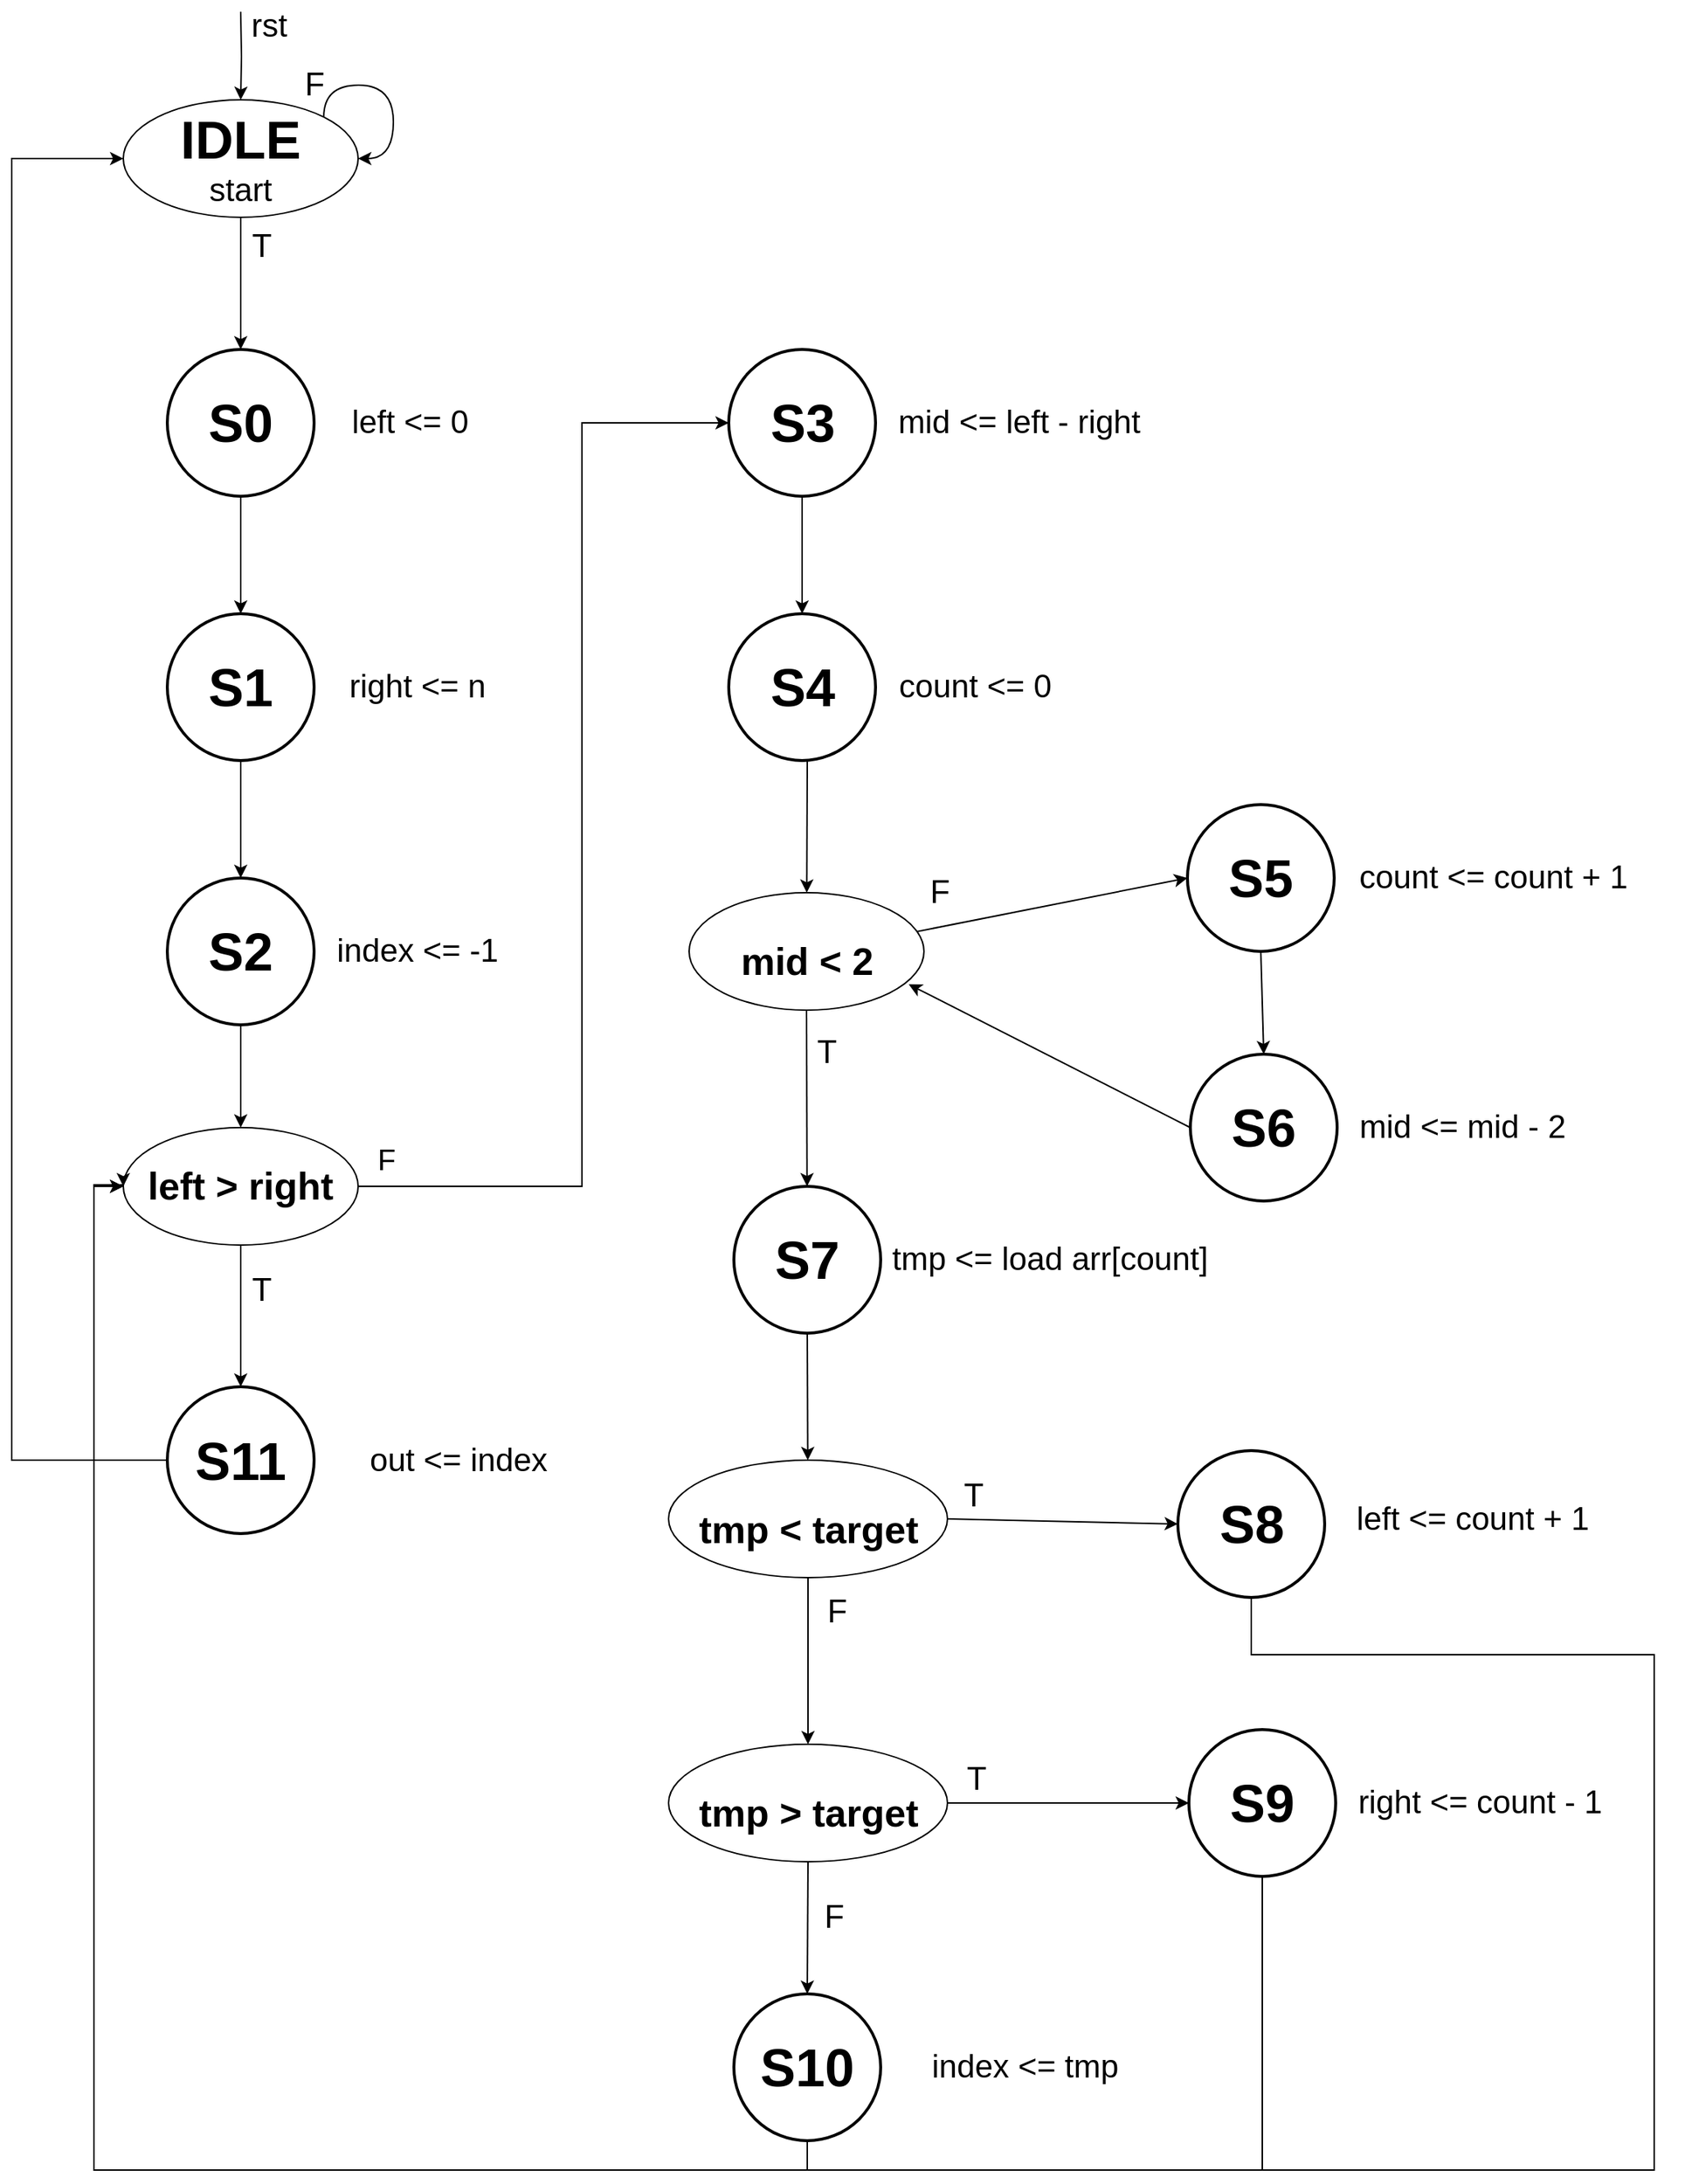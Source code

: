 <mxfile version="12.3.8" type="device" pages="1"><diagram id="GCdvaXbjoqi-GFiYle7y" name="Page-1"><mxGraphModel dx="2026" dy="1034" grid="1" gridSize="10" guides="1" tooltips="1" connect="1" arrows="1" fold="1" page="1" pageScale="1" pageWidth="1169" pageHeight="1654" math="0" shadow="0"><root><mxCell id="0"/><mxCell id="1" parent="0"/><mxCell id="oN4bV13PbbDGv8MeVfN5-23" value="" style="group" parent="1" vertex="1" connectable="0"><mxGeometry x="136" y="240" width="215" height="100" as="geometry"/></mxCell><mxCell id="oN4bV13PbbDGv8MeVfN5-1" value="&lt;font style=&quot;font-size: 36px&quot;&gt;&lt;b&gt;S0&lt;/b&gt;&lt;/font&gt;" style="strokeWidth=2;html=1;shape=mxgraph.flowchart.start_2;whiteSpace=wrap;" parent="oN4bV13PbbDGv8MeVfN5-23" vertex="1"><mxGeometry width="100" height="100" as="geometry"/></mxCell><mxCell id="oN4bV13PbbDGv8MeVfN5-7" value="&lt;font style=&quot;font-size: 22px&quot;&gt;left &amp;lt;= 0&lt;/font&gt;" style="text;html=1;align=center;verticalAlign=middle;resizable=0;points=[];;autosize=1;" parent="oN4bV13PbbDGv8MeVfN5-23" vertex="1"><mxGeometry x="115" y="40" width="100" height="20" as="geometry"/></mxCell><mxCell id="oN4bV13PbbDGv8MeVfN5-24" value="" style="group" parent="1" vertex="1" connectable="0"><mxGeometry x="136" y="420" width="225" height="100" as="geometry"/></mxCell><mxCell id="oN4bV13PbbDGv8MeVfN5-21" value="&lt;font style=&quot;font-size: 22px&quot;&gt;right &amp;lt;= n&lt;br&gt;&lt;/font&gt;" style="text;html=1;align=center;verticalAlign=middle;resizable=0;points=[];;autosize=1;" parent="oN4bV13PbbDGv8MeVfN5-24" vertex="1"><mxGeometry x="115" y="40" width="110" height="20" as="geometry"/></mxCell><mxCell id="oN4bV13PbbDGv8MeVfN5-22" value="" style="group" parent="oN4bV13PbbDGv8MeVfN5-24" vertex="1" connectable="0"><mxGeometry width="100" height="100" as="geometry"/></mxCell><mxCell id="oN4bV13PbbDGv8MeVfN5-9" value="&lt;font style=&quot;font-size: 36px&quot;&gt;&lt;b&gt;S1&lt;/b&gt;&lt;/font&gt;" style="strokeWidth=2;html=1;shape=mxgraph.flowchart.start_2;whiteSpace=wrap;" parent="oN4bV13PbbDGv8MeVfN5-22" vertex="1"><mxGeometry width="100" height="100" as="geometry"/></mxCell><mxCell id="oN4bV13PbbDGv8MeVfN5-25" style="edgeStyle=orthogonalEdgeStyle;rounded=0;orthogonalLoop=1;jettySize=auto;html=1;exitX=0.5;exitY=1;exitDx=0;exitDy=0;exitPerimeter=0;entryX=0.5;entryY=0;entryDx=0;entryDy=0;entryPerimeter=0;" parent="1" source="oN4bV13PbbDGv8MeVfN5-1" target="oN4bV13PbbDGv8MeVfN5-9" edge="1"><mxGeometry relative="1" as="geometry"/></mxCell><mxCell id="oN4bV13PbbDGv8MeVfN5-26" value="" style="group" parent="1" vertex="1" connectable="0"><mxGeometry x="136" y="600" width="235" height="100" as="geometry"/></mxCell><mxCell id="oN4bV13PbbDGv8MeVfN5-27" value="&lt;font style=&quot;font-size: 22px&quot;&gt;&lt;font style=&quot;font-size: 22px&quot;&gt;index &amp;lt;= -1&lt;/font&gt;&lt;br&gt;&lt;/font&gt;" style="text;html=1;align=center;verticalAlign=middle;resizable=0;points=[];;autosize=1;" parent="oN4bV13PbbDGv8MeVfN5-26" vertex="1"><mxGeometry x="105" y="40" width="130" height="20" as="geometry"/></mxCell><mxCell id="oN4bV13PbbDGv8MeVfN5-28" value="" style="group" parent="oN4bV13PbbDGv8MeVfN5-26" vertex="1" connectable="0"><mxGeometry width="100" height="100" as="geometry"/></mxCell><mxCell id="oN4bV13PbbDGv8MeVfN5-29" value="&lt;font style=&quot;font-size: 36px&quot;&gt;&lt;b&gt;S2&lt;/b&gt;&lt;/font&gt;" style="strokeWidth=2;html=1;shape=mxgraph.flowchart.start_2;whiteSpace=wrap;" parent="oN4bV13PbbDGv8MeVfN5-28" vertex="1"><mxGeometry width="100" height="100" as="geometry"/></mxCell><mxCell id="oN4bV13PbbDGv8MeVfN5-30" style="edgeStyle=orthogonalEdgeStyle;rounded=0;orthogonalLoop=1;jettySize=auto;html=1;exitX=0.5;exitY=1;exitDx=0;exitDy=0;exitPerimeter=0;" parent="1" source="oN4bV13PbbDGv8MeVfN5-9" target="oN4bV13PbbDGv8MeVfN5-29" edge="1"><mxGeometry relative="1" as="geometry"/></mxCell><mxCell id="oN4bV13PbbDGv8MeVfN5-41" style="edgeStyle=orthogonalEdgeStyle;rounded=0;orthogonalLoop=1;jettySize=auto;html=1;entryX=0;entryY=0.5;entryDx=0;entryDy=0;entryPerimeter=0;" parent="1" source="oN4bV13PbbDGv8MeVfN5-35" target="oN4bV13PbbDGv8MeVfN5-40" edge="1"><mxGeometry relative="1" as="geometry"><Array as="points"><mxPoint x="418.5" y="810"/><mxPoint x="418.5" y="290"/></Array></mxGeometry></mxCell><mxCell id="oN4bV13PbbDGv8MeVfN5-43" value="&lt;font style=&quot;font-size: 20px&quot;&gt;F&lt;/font&gt;" style="text;html=1;align=center;verticalAlign=middle;resizable=0;points=[];;labelBackgroundColor=#ffffff;" parent="oN4bV13PbbDGv8MeVfN5-41" vertex="1" connectable="0"><mxGeometry x="-0.917" y="2" relative="1" as="geometry"><mxPoint x="-13.5" y="-17.5" as="offset"/></mxGeometry></mxCell><mxCell id="oN4bV13PbbDGv8MeVfN5-125" value="&lt;font style=&quot;font-size: 22px&quot;&gt;T&lt;/font&gt;" style="edgeStyle=orthogonalEdgeStyle;rounded=0;orthogonalLoop=1;jettySize=auto;html=1;exitX=0.5;exitY=1;exitDx=0;exitDy=0;" parent="1" source="oN4bV13PbbDGv8MeVfN5-35" target="oN4bV13PbbDGv8MeVfN5-124" edge="1"><mxGeometry x="0.002" y="23" relative="1" as="geometry"><mxPoint x="-9" y="-18" as="offset"/></mxGeometry></mxCell><mxCell id="oN4bV13PbbDGv8MeVfN5-35" value="&lt;font style=&quot;font-size: 26px&quot;&gt;&lt;b&gt;left &amp;gt; right&lt;/b&gt;&lt;/font&gt;" style="ellipse;whiteSpace=wrap;html=1;" parent="1" vertex="1"><mxGeometry x="106" y="770" width="160" height="80" as="geometry"/></mxCell><mxCell id="oN4bV13PbbDGv8MeVfN5-36" style="edgeStyle=orthogonalEdgeStyle;rounded=0;orthogonalLoop=1;jettySize=auto;html=1;exitX=0.5;exitY=1;exitDx=0;exitDy=0;exitPerimeter=0;entryX=0.5;entryY=0;entryDx=0;entryDy=0;" parent="1" source="oN4bV13PbbDGv8MeVfN5-29" target="oN4bV13PbbDGv8MeVfN5-35" edge="1"><mxGeometry relative="1" as="geometry"/></mxCell><mxCell id="oN4bV13PbbDGv8MeVfN5-37" value="" style="group" parent="1" vertex="1" connectable="0"><mxGeometry x="518.5" y="240" width="287.5" height="100" as="geometry"/></mxCell><mxCell id="oN4bV13PbbDGv8MeVfN5-38" value="&lt;font style=&quot;font-size: 22px&quot;&gt;mid &amp;lt;= left - right&lt;/font&gt;" style="text;html=1;align=center;verticalAlign=middle;resizable=0;points=[];;autosize=1;" parent="oN4bV13PbbDGv8MeVfN5-37" vertex="1"><mxGeometry x="107.5" y="40" width="180" height="20" as="geometry"/></mxCell><mxCell id="oN4bV13PbbDGv8MeVfN5-39" value="" style="group" parent="oN4bV13PbbDGv8MeVfN5-37" vertex="1" connectable="0"><mxGeometry width="100" height="100" as="geometry"/></mxCell><mxCell id="oN4bV13PbbDGv8MeVfN5-40" value="&lt;font style=&quot;font-size: 36px&quot;&gt;&lt;b&gt;S3&lt;/b&gt;&lt;/font&gt;" style="strokeWidth=2;html=1;shape=mxgraph.flowchart.start_2;whiteSpace=wrap;" parent="oN4bV13PbbDGv8MeVfN5-39" vertex="1"><mxGeometry width="100" height="100" as="geometry"/></mxCell><mxCell id="oN4bV13PbbDGv8MeVfN5-55" style="edgeStyle=none;rounded=0;orthogonalLoop=1;jettySize=auto;html=1;exitX=0.962;exitY=0.334;exitDx=0;exitDy=0;entryX=0;entryY=0.5;entryDx=0;entryDy=0;entryPerimeter=0;exitPerimeter=0;" parent="1" source="oN4bV13PbbDGv8MeVfN5-44" target="oN4bV13PbbDGv8MeVfN5-54" edge="1"><mxGeometry relative="1" as="geometry"/></mxCell><mxCell id="oN4bV13PbbDGv8MeVfN5-143" value="&lt;font style=&quot;font-size: 22px&quot;&gt;F&lt;/font&gt;" style="text;html=1;align=center;verticalAlign=middle;resizable=0;points=[];;labelBackgroundColor=#ffffff;" parent="oN4bV13PbbDGv8MeVfN5-55" vertex="1" connectable="0"><mxGeometry x="-0.766" y="2" relative="1" as="geometry"><mxPoint x="-4.5" y="-20.5" as="offset"/></mxGeometry></mxCell><mxCell id="oN4bV13PbbDGv8MeVfN5-70" style="edgeStyle=none;rounded=0;orthogonalLoop=1;jettySize=auto;html=1;exitX=0.5;exitY=1;exitDx=0;exitDy=0;" parent="1" source="oN4bV13PbbDGv8MeVfN5-44" target="oN4bV13PbbDGv8MeVfN5-69" edge="1"><mxGeometry relative="1" as="geometry"/></mxCell><mxCell id="oN4bV13PbbDGv8MeVfN5-144" value="&lt;font style=&quot;font-size: 22px&quot;&gt;T&lt;/font&gt;" style="text;html=1;align=center;verticalAlign=middle;resizable=0;points=[];;labelBackgroundColor=#ffffff;" parent="oN4bV13PbbDGv8MeVfN5-70" vertex="1" connectable="0"><mxGeometry x="-0.64" relative="1" as="geometry"><mxPoint x="13" y="7" as="offset"/></mxGeometry></mxCell><mxCell id="oN4bV13PbbDGv8MeVfN5-44" value="&lt;br&gt;&lt;font style=&quot;font-size: 26px&quot;&gt;&lt;b&gt;mid &amp;lt; 2&lt;/b&gt;&lt;/font&gt;" style="ellipse;whiteSpace=wrap;html=1;" parent="1" vertex="1"><mxGeometry x="491.5" y="610" width="160" height="80" as="geometry"/></mxCell><mxCell id="oN4bV13PbbDGv8MeVfN5-45" value="" style="group" parent="1" vertex="1" connectable="0"><mxGeometry x="518.5" y="420" width="251" height="100" as="geometry"/></mxCell><mxCell id="oN4bV13PbbDGv8MeVfN5-46" value="&lt;font style=&quot;font-size: 22px&quot;&gt;count &amp;lt;= 0&lt;/font&gt;" style="text;html=1;align=center;verticalAlign=middle;resizable=0;points=[];;autosize=1;" parent="oN4bV13PbbDGv8MeVfN5-45" vertex="1"><mxGeometry x="107" y="40" width="120" height="20" as="geometry"/></mxCell><mxCell id="oN4bV13PbbDGv8MeVfN5-47" value="" style="group" parent="oN4bV13PbbDGv8MeVfN5-45" vertex="1" connectable="0"><mxGeometry width="100" height="100" as="geometry"/></mxCell><mxCell id="oN4bV13PbbDGv8MeVfN5-48" value="&lt;font style=&quot;font-size: 36px&quot;&gt;&lt;b&gt;S4&lt;/b&gt;&lt;/font&gt;" style="strokeWidth=2;html=1;shape=mxgraph.flowchart.start_2;whiteSpace=wrap;" parent="oN4bV13PbbDGv8MeVfN5-47" vertex="1"><mxGeometry width="100" height="100" as="geometry"/></mxCell><mxCell id="oN4bV13PbbDGv8MeVfN5-49" style="edgeStyle=orthogonalEdgeStyle;rounded=0;orthogonalLoop=1;jettySize=auto;html=1;exitX=0.5;exitY=1;exitDx=0;exitDy=0;exitPerimeter=0;entryX=0.5;entryY=0;entryDx=0;entryDy=0;entryPerimeter=0;" parent="1" source="oN4bV13PbbDGv8MeVfN5-40" target="oN4bV13PbbDGv8MeVfN5-48" edge="1"><mxGeometry relative="1" as="geometry"/></mxCell><mxCell id="oN4bV13PbbDGv8MeVfN5-50" style="rounded=0;orthogonalLoop=1;jettySize=auto;html=1;" parent="1" target="oN4bV13PbbDGv8MeVfN5-44" edge="1"><mxGeometry relative="1" as="geometry"><mxPoint x="572" y="520" as="sourcePoint"/></mxGeometry></mxCell><mxCell id="oN4bV13PbbDGv8MeVfN5-56" value="" style="group" parent="1" vertex="1" connectable="0"><mxGeometry x="878" y="720" width="291" height="100" as="geometry"/></mxCell><mxCell id="oN4bV13PbbDGv8MeVfN5-57" value="&lt;font style=&quot;font-size: 22px&quot;&gt;&lt;font style=&quot;font-size: 22px&quot;&gt;mid &amp;lt;= mid - 2&lt;/font&gt;&lt;br&gt;&lt;/font&gt;" style="text;html=1;align=center;verticalAlign=middle;resizable=0;points=[];;autosize=1;" parent="oN4bV13PbbDGv8MeVfN5-56" vertex="1"><mxGeometry x="60" y="40" width="160" height="20" as="geometry"/></mxCell><mxCell id="oN4bV13PbbDGv8MeVfN5-58" value="" style="group" parent="oN4bV13PbbDGv8MeVfN5-56" vertex="1" connectable="0"><mxGeometry x="-45" width="100" height="100" as="geometry"/></mxCell><mxCell id="oN4bV13PbbDGv8MeVfN5-59" value="&lt;font style=&quot;font-size: 36px&quot;&gt;&lt;b&gt;S6&lt;/b&gt;&lt;/font&gt;" style="strokeWidth=2;html=1;shape=mxgraph.flowchart.start_2;whiteSpace=wrap;" parent="oN4bV13PbbDGv8MeVfN5-58" vertex="1"><mxGeometry width="100" height="100" as="geometry"/></mxCell><mxCell id="oN4bV13PbbDGv8MeVfN5-60" style="edgeStyle=none;rounded=0;orthogonalLoop=1;jettySize=auto;html=1;exitX=0.5;exitY=1;exitDx=0;exitDy=0;exitPerimeter=0;entryX=0.5;entryY=0;entryDx=0;entryDy=0;entryPerimeter=0;" parent="1" source="oN4bV13PbbDGv8MeVfN5-54" target="oN4bV13PbbDGv8MeVfN5-59" edge="1"><mxGeometry relative="1" as="geometry"/></mxCell><mxCell id="oN4bV13PbbDGv8MeVfN5-61" style="edgeStyle=none;rounded=0;orthogonalLoop=1;jettySize=auto;html=1;exitX=0;exitY=0.5;exitDx=0;exitDy=0;exitPerimeter=0;entryX=0.935;entryY=0.78;entryDx=0;entryDy=0;entryPerimeter=0;" parent="1" source="oN4bV13PbbDGv8MeVfN5-59" target="oN4bV13PbbDGv8MeVfN5-44" edge="1"><mxGeometry relative="1" as="geometry"/></mxCell><mxCell id="oN4bV13PbbDGv8MeVfN5-66" value="" style="group" parent="1" vertex="1" connectable="0"><mxGeometry x="522" y="810" width="304.5" height="100" as="geometry"/></mxCell><mxCell id="oN4bV13PbbDGv8MeVfN5-67" value="&lt;font style=&quot;font-size: 22px&quot;&gt;tmp &amp;lt;= load arr[count]&lt;/font&gt;" style="text;html=1;align=center;verticalAlign=middle;resizable=0;points=[];;autosize=1;" parent="oN4bV13PbbDGv8MeVfN5-66" vertex="1"><mxGeometry x="100" y="40" width="230" height="20" as="geometry"/></mxCell><mxCell id="oN4bV13PbbDGv8MeVfN5-68" value="" style="group" parent="oN4bV13PbbDGv8MeVfN5-66" vertex="1" connectable="0"><mxGeometry width="100" height="100" as="geometry"/></mxCell><mxCell id="oN4bV13PbbDGv8MeVfN5-69" value="&lt;font style=&quot;font-size: 36px&quot;&gt;&lt;b&gt;S7&lt;/b&gt;&lt;/font&gt;" style="strokeWidth=2;html=1;shape=mxgraph.flowchart.start_2;whiteSpace=wrap;" parent="oN4bV13PbbDGv8MeVfN5-68" vertex="1"><mxGeometry width="100" height="100" as="geometry"/></mxCell><mxCell id="oN4bV13PbbDGv8MeVfN5-81" style="edgeStyle=none;rounded=0;orthogonalLoop=1;jettySize=auto;html=1;exitX=1;exitY=0.5;exitDx=0;exitDy=0;entryX=0;entryY=0.5;entryDx=0;entryDy=0;entryPerimeter=0;" parent="1" source="oN4bV13PbbDGv8MeVfN5-71" target="oN4bV13PbbDGv8MeVfN5-79" edge="1"><mxGeometry relative="1" as="geometry"/></mxCell><mxCell id="oN4bV13PbbDGv8MeVfN5-88" value="&lt;font style=&quot;font-size: 22px&quot;&gt;T&lt;/font&gt;" style="text;html=1;align=center;verticalAlign=middle;resizable=0;points=[];;labelBackgroundColor=#ffffff;" parent="oN4bV13PbbDGv8MeVfN5-81" vertex="1" connectable="0"><mxGeometry x="-0.507" y="4" relative="1" as="geometry"><mxPoint x="-21" y="-12.5" as="offset"/></mxGeometry></mxCell><mxCell id="oN4bV13PbbDGv8MeVfN5-97" style="edgeStyle=none;rounded=0;orthogonalLoop=1;jettySize=auto;html=1;exitX=0.5;exitY=1;exitDx=0;exitDy=0;entryX=0.5;entryY=0;entryDx=0;entryDy=0;" parent="1" source="oN4bV13PbbDGv8MeVfN5-71" target="oN4bV13PbbDGv8MeVfN5-92" edge="1"><mxGeometry relative="1" as="geometry"/></mxCell><mxCell id="oN4bV13PbbDGv8MeVfN5-98" value="&lt;font style=&quot;font-size: 22px&quot;&gt;F&lt;/font&gt;" style="text;html=1;align=center;verticalAlign=middle;resizable=0;points=[];;labelBackgroundColor=#ffffff;" parent="oN4bV13PbbDGv8MeVfN5-97" vertex="1" connectable="0"><mxGeometry x="-0.613" y="2" relative="1" as="geometry"><mxPoint x="17.5" y="1" as="offset"/></mxGeometry></mxCell><mxCell id="oN4bV13PbbDGv8MeVfN5-71" value="&lt;br&gt;&lt;font style=&quot;font-size: 26px&quot;&gt;&lt;b&gt;tmp &amp;lt; target&lt;/b&gt;&lt;/font&gt;" style="ellipse;whiteSpace=wrap;html=1;" parent="1" vertex="1"><mxGeometry x="477.5" y="996.5" width="190" height="80" as="geometry"/></mxCell><mxCell id="oN4bV13PbbDGv8MeVfN5-72" style="edgeStyle=none;rounded=0;orthogonalLoop=1;jettySize=auto;html=1;exitX=0.5;exitY=1;exitDx=0;exitDy=0;exitPerimeter=0;" parent="1" source="oN4bV13PbbDGv8MeVfN5-69" target="oN4bV13PbbDGv8MeVfN5-71" edge="1"><mxGeometry relative="1" as="geometry"/></mxCell><mxCell id="oN4bV13PbbDGv8MeVfN5-90" style="edgeStyle=none;rounded=0;orthogonalLoop=1;jettySize=auto;html=1;exitX=1;exitY=0.5;exitDx=0;exitDy=0;entryX=0;entryY=0.5;entryDx=0;entryDy=0;entryPerimeter=0;" parent="1" source="oN4bV13PbbDGv8MeVfN5-92" target="oN4bV13PbbDGv8MeVfN5-96" edge="1"><mxGeometry relative="1" as="geometry"/></mxCell><mxCell id="oN4bV13PbbDGv8MeVfN5-91" value="&lt;font style=&quot;font-size: 22px&quot;&gt;T&lt;/font&gt;" style="text;html=1;align=center;verticalAlign=middle;resizable=0;points=[];;labelBackgroundColor=#ffffff;" parent="oN4bV13PbbDGv8MeVfN5-90" vertex="1" connectable="0"><mxGeometry x="-0.507" y="4" relative="1" as="geometry"><mxPoint x="-21" y="-12.5" as="offset"/></mxGeometry></mxCell><mxCell id="oN4bV13PbbDGv8MeVfN5-104" style="edgeStyle=none;rounded=0;orthogonalLoop=1;jettySize=auto;html=1;exitX=0.5;exitY=1;exitDx=0;exitDy=0;entryX=0.5;entryY=0;entryDx=0;entryDy=0;entryPerimeter=0;" parent="1" source="oN4bV13PbbDGv8MeVfN5-92" target="oN4bV13PbbDGv8MeVfN5-103" edge="1"><mxGeometry relative="1" as="geometry"/></mxCell><mxCell id="oN4bV13PbbDGv8MeVfN5-92" value="&lt;br&gt;&lt;font style=&quot;font-size: 26px&quot;&gt;&lt;b&gt;tmp &amp;gt; target&lt;/b&gt;&lt;/font&gt;" style="ellipse;whiteSpace=wrap;html=1;" parent="1" vertex="1"><mxGeometry x="477.5" y="1190" width="190" height="80" as="geometry"/></mxCell><mxCell id="oN4bV13PbbDGv8MeVfN5-100" value="" style="group" parent="1" vertex="1" connectable="0"><mxGeometry x="522" y="1360" width="287.5" height="100" as="geometry"/></mxCell><mxCell id="oN4bV13PbbDGv8MeVfN5-101" value="&lt;font style=&quot;font-size: 22px&quot;&gt;index &amp;lt;= tmp&lt;br&gt;&lt;/font&gt;" style="text;html=1;align=center;verticalAlign=middle;resizable=0;points=[];;autosize=1;" parent="oN4bV13PbbDGv8MeVfN5-100" vertex="1"><mxGeometry x="127.5" y="40" width="140" height="20" as="geometry"/></mxCell><mxCell id="oN4bV13PbbDGv8MeVfN5-102" value="" style="group" parent="oN4bV13PbbDGv8MeVfN5-100" vertex="1" connectable="0"><mxGeometry width="100" height="100" as="geometry"/></mxCell><mxCell id="oN4bV13PbbDGv8MeVfN5-103" value="&lt;font style=&quot;font-size: 36px&quot;&gt;&lt;b&gt;S10&lt;/b&gt;&lt;/font&gt;" style="strokeWidth=2;html=1;shape=mxgraph.flowchart.start_2;whiteSpace=wrap;" parent="oN4bV13PbbDGv8MeVfN5-102" vertex="1"><mxGeometry width="100" height="100" as="geometry"/></mxCell><mxCell id="oN4bV13PbbDGv8MeVfN5-105" value="&lt;font style=&quot;font-size: 22px&quot;&gt;F&lt;/font&gt;" style="text;html=1;align=center;verticalAlign=middle;resizable=0;points=[];;labelBackgroundColor=#ffffff;" parent="1" vertex="1" connectable="0"><mxGeometry x="572.5" y="1299.853" as="geometry"><mxPoint x="17.5" y="8" as="offset"/></mxGeometry></mxCell><mxCell id="oN4bV13PbbDGv8MeVfN5-53" value="" style="group" parent="1" vertex="1" connectable="0"><mxGeometry x="831" y="550" width="100" height="100" as="geometry"/></mxCell><mxCell id="oN4bV13PbbDGv8MeVfN5-114" value="" style="group" parent="oN4bV13PbbDGv8MeVfN5-53" vertex="1" connectable="0"><mxGeometry width="100" height="100" as="geometry"/></mxCell><mxCell id="oN4bV13PbbDGv8MeVfN5-54" value="&lt;font style=&quot;font-size: 36px&quot;&gt;&lt;b&gt;S5&lt;/b&gt;&lt;/font&gt;" style="strokeWidth=2;html=1;shape=mxgraph.flowchart.start_2;whiteSpace=wrap;" parent="oN4bV13PbbDGv8MeVfN5-114" vertex="1"><mxGeometry width="100" height="100" as="geometry"/></mxCell><mxCell id="oN4bV13PbbDGv8MeVfN5-113" value="&lt;font style=&quot;font-size: 22px&quot;&gt;&lt;font style=&quot;font-size: 22px&quot;&gt;count &amp;lt;= count + 1&lt;/font&gt;&lt;br&gt;&lt;/font&gt;" style="text;html=1;align=center;verticalAlign=middle;resizable=0;points=[];;autosize=1;" parent="1" vertex="1"><mxGeometry x="938.5" y="590" width="200" height="20" as="geometry"/></mxCell><mxCell id="oN4bV13PbbDGv8MeVfN5-115" value="" style="group" parent="1" vertex="1" connectable="0"><mxGeometry x="832" y="1180" width="287.5" height="100" as="geometry"/></mxCell><mxCell id="oN4bV13PbbDGv8MeVfN5-94" value="&lt;font style=&quot;font-size: 22px&quot;&gt;right &amp;lt;= count - 1&lt;br&gt;&lt;/font&gt;" style="text;html=1;align=center;verticalAlign=middle;resizable=0;points=[];;autosize=1;" parent="oN4bV13PbbDGv8MeVfN5-115" vertex="1"><mxGeometry x="107.5" y="40" width="180" height="20" as="geometry"/></mxCell><mxCell id="oN4bV13PbbDGv8MeVfN5-95" value="" style="group" parent="oN4bV13PbbDGv8MeVfN5-115" vertex="1" connectable="0"><mxGeometry width="100" height="100" as="geometry"/></mxCell><mxCell id="oN4bV13PbbDGv8MeVfN5-96" value="&lt;font style=&quot;font-size: 36px&quot;&gt;&lt;b&gt;S9&lt;/b&gt;&lt;/font&gt;" style="strokeWidth=2;html=1;shape=mxgraph.flowchart.start_2;whiteSpace=wrap;" parent="oN4bV13PbbDGv8MeVfN5-95" vertex="1"><mxGeometry width="100" height="100" as="geometry"/></mxCell><mxCell id="oN4bV13PbbDGv8MeVfN5-116" value="" style="group" parent="1" vertex="1" connectable="0"><mxGeometry x="824.5" y="990" width="285" height="100" as="geometry"/></mxCell><mxCell id="oN4bV13PbbDGv8MeVfN5-77" value="&lt;font style=&quot;font-size: 22px&quot;&gt;left &amp;lt;= count + 1&lt;br&gt;&lt;/font&gt;" style="text;html=1;align=center;verticalAlign=middle;resizable=0;points=[];;autosize=1;" parent="oN4bV13PbbDGv8MeVfN5-116" vertex="1"><mxGeometry x="115" y="36.5" width="170" height="20" as="geometry"/></mxCell><mxCell id="oN4bV13PbbDGv8MeVfN5-78" value="" style="group" parent="oN4bV13PbbDGv8MeVfN5-116" vertex="1" connectable="0"><mxGeometry width="100" height="100" as="geometry"/></mxCell><mxCell id="oN4bV13PbbDGv8MeVfN5-79" value="&lt;font style=&quot;font-size: 36px&quot;&gt;&lt;b&gt;S8&lt;/b&gt;&lt;/font&gt;" style="strokeWidth=2;html=1;shape=mxgraph.flowchart.start_2;whiteSpace=wrap;" parent="oN4bV13PbbDGv8MeVfN5-78" vertex="1"><mxGeometry width="100" height="100" as="geometry"/></mxCell><mxCell id="oN4bV13PbbDGv8MeVfN5-121" value="" style="group" parent="1" vertex="1" connectable="0"><mxGeometry x="136" y="946.5" width="287.5" height="100" as="geometry"/></mxCell><mxCell id="oN4bV13PbbDGv8MeVfN5-122" value="&lt;font style=&quot;font-size: 22px&quot;&gt;out &amp;lt;= index&lt;br&gt;&lt;/font&gt;" style="text;html=1;align=center;verticalAlign=middle;resizable=0;points=[];;autosize=1;" parent="oN4bV13PbbDGv8MeVfN5-121" vertex="1"><mxGeometry x="127.5" y="40" width="140" height="20" as="geometry"/></mxCell><mxCell id="oN4bV13PbbDGv8MeVfN5-123" value="" style="group" parent="oN4bV13PbbDGv8MeVfN5-121" vertex="1" connectable="0"><mxGeometry width="100" height="100" as="geometry"/></mxCell><mxCell id="oN4bV13PbbDGv8MeVfN5-124" value="&lt;font style=&quot;font-size: 36px&quot;&gt;&lt;b&gt;S11&lt;/b&gt;&lt;/font&gt;" style="strokeWidth=2;html=1;shape=mxgraph.flowchart.start_2;whiteSpace=wrap;" parent="oN4bV13PbbDGv8MeVfN5-123" vertex="1"><mxGeometry width="100" height="100" as="geometry"/></mxCell><mxCell id="oN4bV13PbbDGv8MeVfN5-134" style="edgeStyle=orthogonalEdgeStyle;rounded=0;orthogonalLoop=1;jettySize=auto;html=1;exitX=0.5;exitY=1;exitDx=0;exitDy=0;" parent="1" source="oN4bV13PbbDGv8MeVfN5-131" target="oN4bV13PbbDGv8MeVfN5-1" edge="1"><mxGeometry relative="1" as="geometry"/></mxCell><mxCell id="oN4bV13PbbDGv8MeVfN5-135" value="&lt;font style=&quot;font-size: 22px&quot;&gt;T&lt;/font&gt;" style="text;html=1;align=center;verticalAlign=middle;resizable=0;points=[];;labelBackgroundColor=#ffffff;" parent="oN4bV13PbbDGv8MeVfN5-134" vertex="1" connectable="0"><mxGeometry x="0.225" y="-1" relative="1" as="geometry"><mxPoint x="15" y="-35" as="offset"/></mxGeometry></mxCell><mxCell id="c5MBfiqXkb6bLiA9S1sy-3" style="edgeStyle=orthogonalEdgeStyle;rounded=0;orthogonalLoop=1;jettySize=auto;html=1;exitX=0.5;exitY=0;exitDx=0;exitDy=0;entryX=0.5;entryY=0;entryDx=0;entryDy=0;" edge="1" parent="1" target="oN4bV13PbbDGv8MeVfN5-131"><mxGeometry relative="1" as="geometry"><mxPoint x="186" y="10.0" as="sourcePoint"/></mxGeometry></mxCell><mxCell id="oN4bV13PbbDGv8MeVfN5-131" value="&lt;div&gt;&lt;font style=&quot;font-size: 36px&quot;&gt;&lt;b&gt;&lt;font style=&quot;font-size: 36px&quot;&gt;IDLE&lt;/font&gt;&lt;/b&gt;&lt;br&gt;&lt;/font&gt;&lt;/div&gt;&lt;div style=&quot;font-size: 22px&quot;&gt;start&lt;br&gt;&lt;font style=&quot;font-size: 36px&quot;&gt;&lt;/font&gt;&lt;/div&gt;" style="ellipse;whiteSpace=wrap;html=1;" parent="1" vertex="1"><mxGeometry x="106" y="70" width="160" height="80" as="geometry"/></mxCell><mxCell id="oN4bV13PbbDGv8MeVfN5-137" style="edgeStyle=orthogonalEdgeStyle;curved=1;rounded=0;orthogonalLoop=1;jettySize=auto;html=1;exitX=1;exitY=0;exitDx=0;exitDy=0;entryX=1;entryY=0.5;entryDx=0;entryDy=0;" parent="1" source="oN4bV13PbbDGv8MeVfN5-131" target="oN4bV13PbbDGv8MeVfN5-131" edge="1"><mxGeometry relative="1" as="geometry"><Array as="points"><mxPoint x="243" y="60"/><mxPoint x="290" y="60"/><mxPoint x="290" y="110"/></Array></mxGeometry></mxCell><mxCell id="oN4bV13PbbDGv8MeVfN5-138" value="&lt;font style=&quot;font-size: 22px&quot;&gt;F&lt;/font&gt;" style="text;html=1;align=center;verticalAlign=middle;resizable=0;points=[];;labelBackgroundColor=#ffffff;" parent="oN4bV13PbbDGv8MeVfN5-137" vertex="1" connectable="0"><mxGeometry x="-0.733" y="-11" relative="1" as="geometry"><mxPoint x="-17.5" y="-2.5" as="offset"/></mxGeometry></mxCell><mxCell id="oN4bV13PbbDGv8MeVfN5-139" style="edgeStyle=orthogonalEdgeStyle;rounded=0;orthogonalLoop=1;jettySize=auto;html=1;exitX=0.5;exitY=1;exitDx=0;exitDy=0;exitPerimeter=0;entryX=0;entryY=0.5;entryDx=0;entryDy=0;" parent="1" source="oN4bV13PbbDGv8MeVfN5-103" target="oN4bV13PbbDGv8MeVfN5-35" edge="1"><mxGeometry relative="1" as="geometry"/></mxCell><mxCell id="oN4bV13PbbDGv8MeVfN5-140" style="edgeStyle=orthogonalEdgeStyle;rounded=0;orthogonalLoop=1;jettySize=auto;html=1;exitX=0.5;exitY=1;exitDx=0;exitDy=0;exitPerimeter=0;entryX=0;entryY=0.5;entryDx=0;entryDy=0;" parent="1" source="oN4bV13PbbDGv8MeVfN5-96" target="oN4bV13PbbDGv8MeVfN5-35" edge="1"><mxGeometry relative="1" as="geometry"><Array as="points"><mxPoint x="883" y="1480"/><mxPoint x="86" y="1480"/><mxPoint x="86" y="809"/></Array></mxGeometry></mxCell><mxCell id="oN4bV13PbbDGv8MeVfN5-141" style="edgeStyle=orthogonalEdgeStyle;rounded=0;orthogonalLoop=1;jettySize=auto;html=1;exitX=0.5;exitY=1;exitDx=0;exitDy=0;exitPerimeter=0;entryX=0;entryY=0.5;entryDx=0;entryDy=0;" parent="1" source="oN4bV13PbbDGv8MeVfN5-79" target="oN4bV13PbbDGv8MeVfN5-35" edge="1"><mxGeometry relative="1" as="geometry"><Array as="points"><mxPoint x="875" y="1129"/><mxPoint x="1149" y="1129"/><mxPoint x="1149" y="1480"/><mxPoint x="86" y="1480"/><mxPoint x="86" y="809"/></Array></mxGeometry></mxCell><mxCell id="oN4bV13PbbDGv8MeVfN5-142" style="edgeStyle=orthogonalEdgeStyle;rounded=0;orthogonalLoop=1;jettySize=auto;html=1;exitX=0;exitY=0.5;exitDx=0;exitDy=0;exitPerimeter=0;entryX=0;entryY=0.5;entryDx=0;entryDy=0;" parent="1" source="oN4bV13PbbDGv8MeVfN5-124" target="oN4bV13PbbDGv8MeVfN5-131" edge="1"><mxGeometry relative="1" as="geometry"><Array as="points"><mxPoint x="30" y="996"/><mxPoint x="30" y="110"/></Array></mxGeometry></mxCell><mxCell id="c5MBfiqXkb6bLiA9S1sy-4" value="&lt;font style=&quot;font-size: 22px&quot;&gt;rst&lt;/font&gt;" style="text;html=1;align=center;verticalAlign=middle;resizable=0;points=[];;autosize=1;" vertex="1" parent="1"><mxGeometry x="185" y="10" width="40" height="20" as="geometry"/></mxCell></root></mxGraphModel></diagram></mxfile>